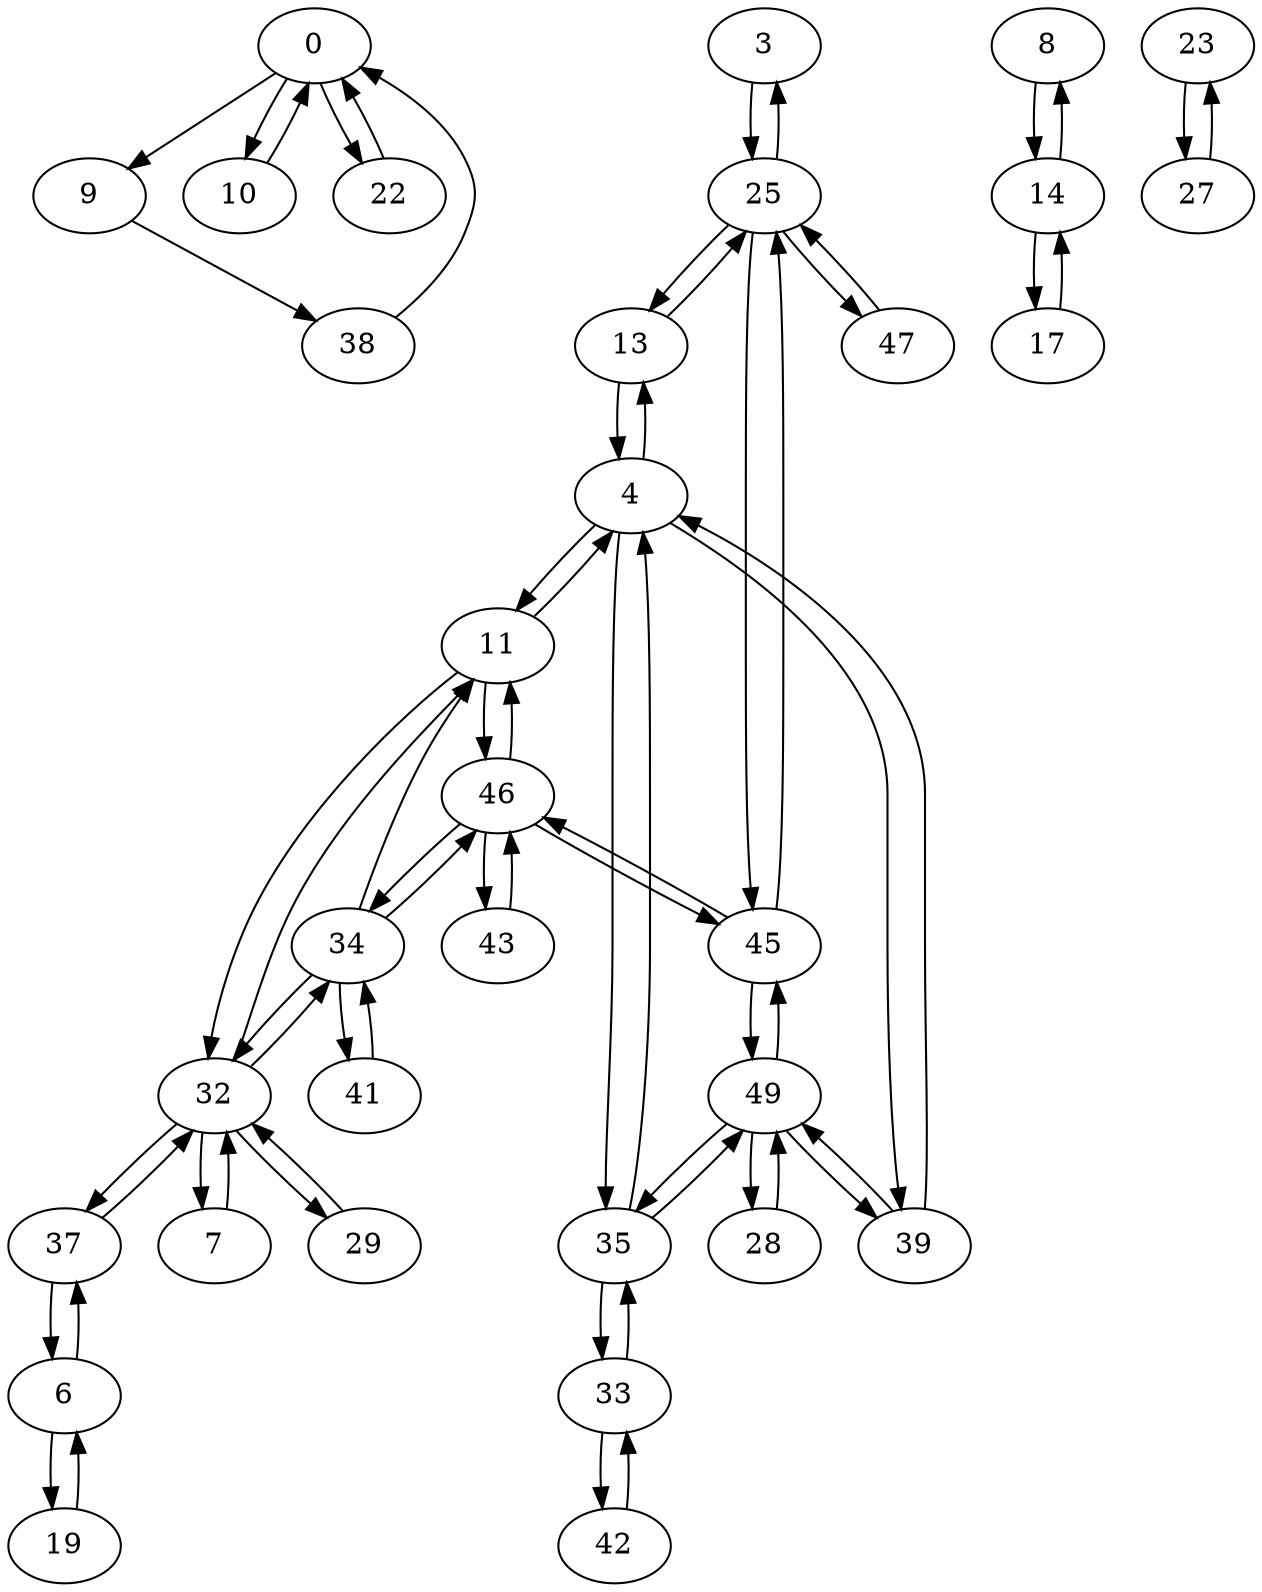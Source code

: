 digraph G {
  0 -> 9;
  0 -> 10;
  0 -> 22;
  3 -> 25;
  4 -> 11;
  4 -> 13;
  4 -> 35;
  4 -> 39;
  6 -> 19;
  6 -> 37;
  7 -> 32;
  8 -> 14;
  9 -> 38;
  10 -> 0;
  11 -> 4;
  11 -> 32;
  11 -> 46;
  13 -> 4;
  13 -> 25;
  14 -> 8;
  14 -> 17;
  17 -> 14;
  19 -> 6;
  22 -> 0;
  23 -> 27;
  25 -> 3;
  25 -> 13;
  25 -> 45;
  25 -> 47;
  27 -> 23;
  28 -> 49;
  29 -> 32;
  32 -> 7;
  32 -> 11;
  32 -> 29;
  32 -> 34;
  32 -> 37;
  33 -> 35;
  33 -> 42;
  34 -> 11;
  34 -> 32;
  34 -> 41;
  34 -> 46;
  35 -> 4;
  35 -> 33;
  35 -> 49;
  37 -> 6;
  37 -> 32;
  38 -> 0;
  39 -> 4;
  39 -> 49;
  41 -> 34;
  42 -> 33;
  43 -> 46;
  45 -> 25;
  45 -> 46;
  45 -> 49;
  46 -> 11;
  46 -> 34;
  46 -> 43;
  46 -> 45;
  47 -> 25;
  49 -> 28;
  49 -> 35;
  49 -> 39;
  49 -> 45;
}
